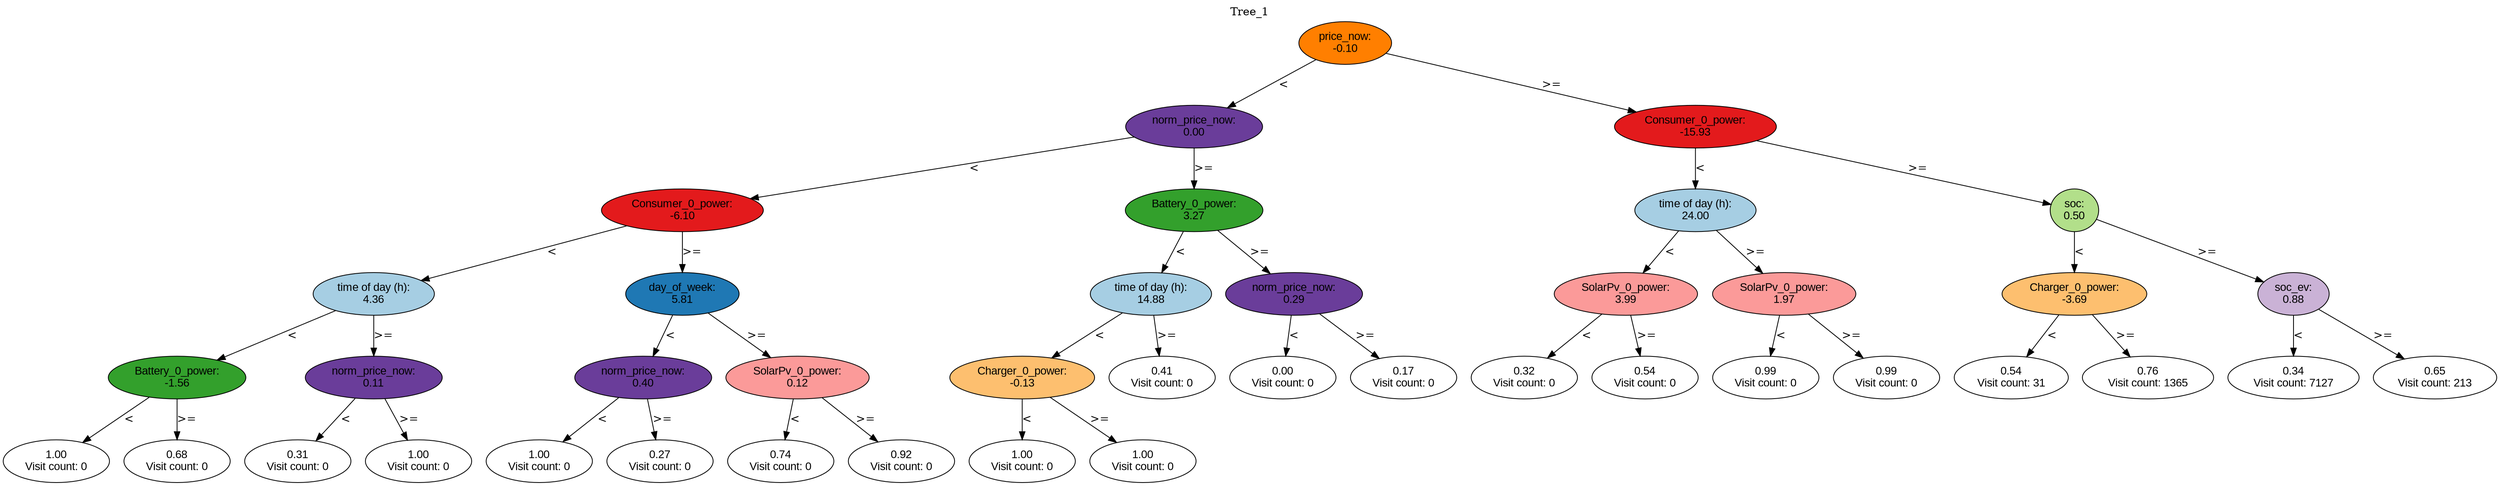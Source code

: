 digraph BST {
    node [fontname="Arial" style=filled colorscheme=paired12];
    0 [ label = "price_now:
-0.10" fillcolor=8];
    1 [ label = "norm_price_now:
0.00" fillcolor=10];
    2 [ label = "Consumer_0_power:
-6.10" fillcolor=6];
    3 [ label = "time of day (h):
4.36" fillcolor=1];
    4 [ label = "Battery_0_power:
-1.56" fillcolor=4];
    5 [ label = "1.00
Visit count: 0" fillcolor=white];
    6 [ label = "0.68
Visit count: 0" fillcolor=white];
    7 [ label = "norm_price_now:
0.11" fillcolor=10];
    8 [ label = "0.31
Visit count: 0" fillcolor=white];
    9 [ label = "1.00
Visit count: 0" fillcolor=white];
    10 [ label = "day_of_week:
5.81" fillcolor=2];
    11 [ label = "norm_price_now:
0.40" fillcolor=10];
    12 [ label = "1.00
Visit count: 0" fillcolor=white];
    13 [ label = "0.27
Visit count: 0" fillcolor=white];
    14 [ label = "SolarPv_0_power:
0.12" fillcolor=5];
    15 [ label = "0.74
Visit count: 0" fillcolor=white];
    16 [ label = "0.92
Visit count: 0" fillcolor=white];
    17 [ label = "Battery_0_power:
3.27" fillcolor=4];
    18 [ label = "time of day (h):
14.88" fillcolor=1];
    19 [ label = "Charger_0_power:
-0.13" fillcolor=7];
    20 [ label = "1.00
Visit count: 0" fillcolor=white];
    21 [ label = "1.00
Visit count: 0" fillcolor=white];
    22 [ label = "0.41
Visit count: 0" fillcolor=white];
    23 [ label = "norm_price_now:
0.29" fillcolor=10];
    24 [ label = "0.00
Visit count: 0" fillcolor=white];
    25 [ label = "0.17
Visit count: 0" fillcolor=white];
    26 [ label = "Consumer_0_power:
-15.93" fillcolor=6];
    27 [ label = "time of day (h):
24.00" fillcolor=1];
    28 [ label = "SolarPv_0_power:
3.99" fillcolor=5];
    29 [ label = "0.32
Visit count: 0" fillcolor=white];
    30 [ label = "0.54
Visit count: 0" fillcolor=white];
    31 [ label = "SolarPv_0_power:
1.97" fillcolor=5];
    32 [ label = "0.99
Visit count: 0" fillcolor=white];
    33 [ label = "0.99
Visit count: 0" fillcolor=white];
    34 [ label = "soc:
0.50" fillcolor=3];
    35 [ label = "Charger_0_power:
-3.69" fillcolor=7];
    36 [ label = "0.54
Visit count: 31" fillcolor=white];
    37 [ label = "0.76
Visit count: 1365" fillcolor=white];
    38 [ label = "soc_ev:
0.88" fillcolor=9];
    39 [ label = "0.34
Visit count: 7127" fillcolor=white];
    40 [ label = "0.65
Visit count: 213" fillcolor=white];

    0  -> 1[ label = "<"];
    0  -> 26[ label = ">="];
    1  -> 2[ label = "<"];
    1  -> 17[ label = ">="];
    2  -> 3[ label = "<"];
    2  -> 10[ label = ">="];
    3  -> 4[ label = "<"];
    3  -> 7[ label = ">="];
    4  -> 5[ label = "<"];
    4  -> 6[ label = ">="];
    7  -> 8[ label = "<"];
    7  -> 9[ label = ">="];
    10  -> 11[ label = "<"];
    10  -> 14[ label = ">="];
    11  -> 12[ label = "<"];
    11  -> 13[ label = ">="];
    14  -> 15[ label = "<"];
    14  -> 16[ label = ">="];
    17  -> 18[ label = "<"];
    17  -> 23[ label = ">="];
    18  -> 19[ label = "<"];
    18  -> 22[ label = ">="];
    19  -> 20[ label = "<"];
    19  -> 21[ label = ">="];
    23  -> 24[ label = "<"];
    23  -> 25[ label = ">="];
    26  -> 27[ label = "<"];
    26  -> 34[ label = ">="];
    27  -> 28[ label = "<"];
    27  -> 31[ label = ">="];
    28  -> 29[ label = "<"];
    28  -> 30[ label = ">="];
    31  -> 32[ label = "<"];
    31  -> 33[ label = ">="];
    34  -> 35[ label = "<"];
    34  -> 38[ label = ">="];
    35  -> 36[ label = "<"];
    35  -> 37[ label = ">="];
    38  -> 39[ label = "<"];
    38  -> 40[ label = ">="];

    labelloc="t";
    label="Tree_1";
}